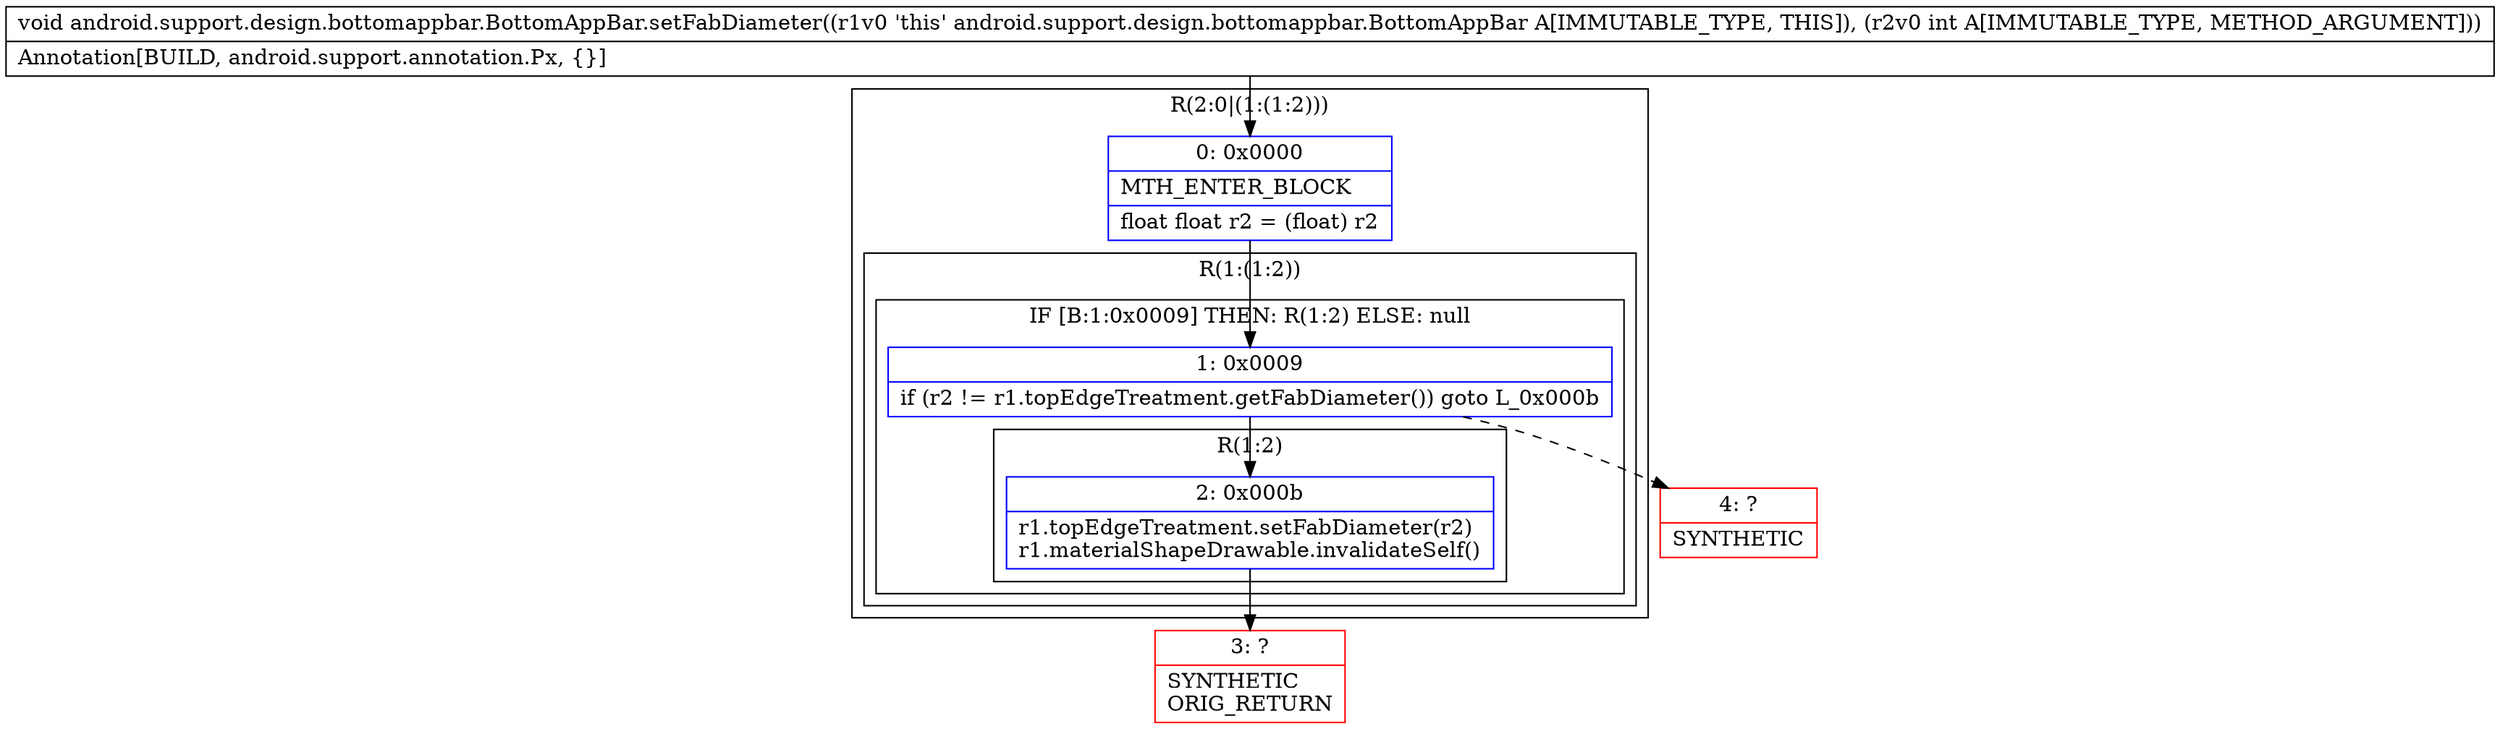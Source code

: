 digraph "CFG forandroid.support.design.bottomappbar.BottomAppBar.setFabDiameter(I)V" {
subgraph cluster_Region_1363459858 {
label = "R(2:0|(1:(1:2)))";
node [shape=record,color=blue];
Node_0 [shape=record,label="{0\:\ 0x0000|MTH_ENTER_BLOCK\l|float float r2 = (float) r2\l}"];
subgraph cluster_Region_1278699314 {
label = "R(1:(1:2))";
node [shape=record,color=blue];
subgraph cluster_IfRegion_1559458001 {
label = "IF [B:1:0x0009] THEN: R(1:2) ELSE: null";
node [shape=record,color=blue];
Node_1 [shape=record,label="{1\:\ 0x0009|if (r2 != r1.topEdgeTreatment.getFabDiameter()) goto L_0x000b\l}"];
subgraph cluster_Region_1961753089 {
label = "R(1:2)";
node [shape=record,color=blue];
Node_2 [shape=record,label="{2\:\ 0x000b|r1.topEdgeTreatment.setFabDiameter(r2)\lr1.materialShapeDrawable.invalidateSelf()\l}"];
}
}
}
}
Node_3 [shape=record,color=red,label="{3\:\ ?|SYNTHETIC\lORIG_RETURN\l}"];
Node_4 [shape=record,color=red,label="{4\:\ ?|SYNTHETIC\l}"];
MethodNode[shape=record,label="{void android.support.design.bottomappbar.BottomAppBar.setFabDiameter((r1v0 'this' android.support.design.bottomappbar.BottomAppBar A[IMMUTABLE_TYPE, THIS]), (r2v0 int A[IMMUTABLE_TYPE, METHOD_ARGUMENT]))  | Annotation[BUILD, android.support.annotation.Px, \{\}]\l}"];
MethodNode -> Node_0;
Node_0 -> Node_1;
Node_1 -> Node_2;
Node_1 -> Node_4[style=dashed];
Node_2 -> Node_3;
}

